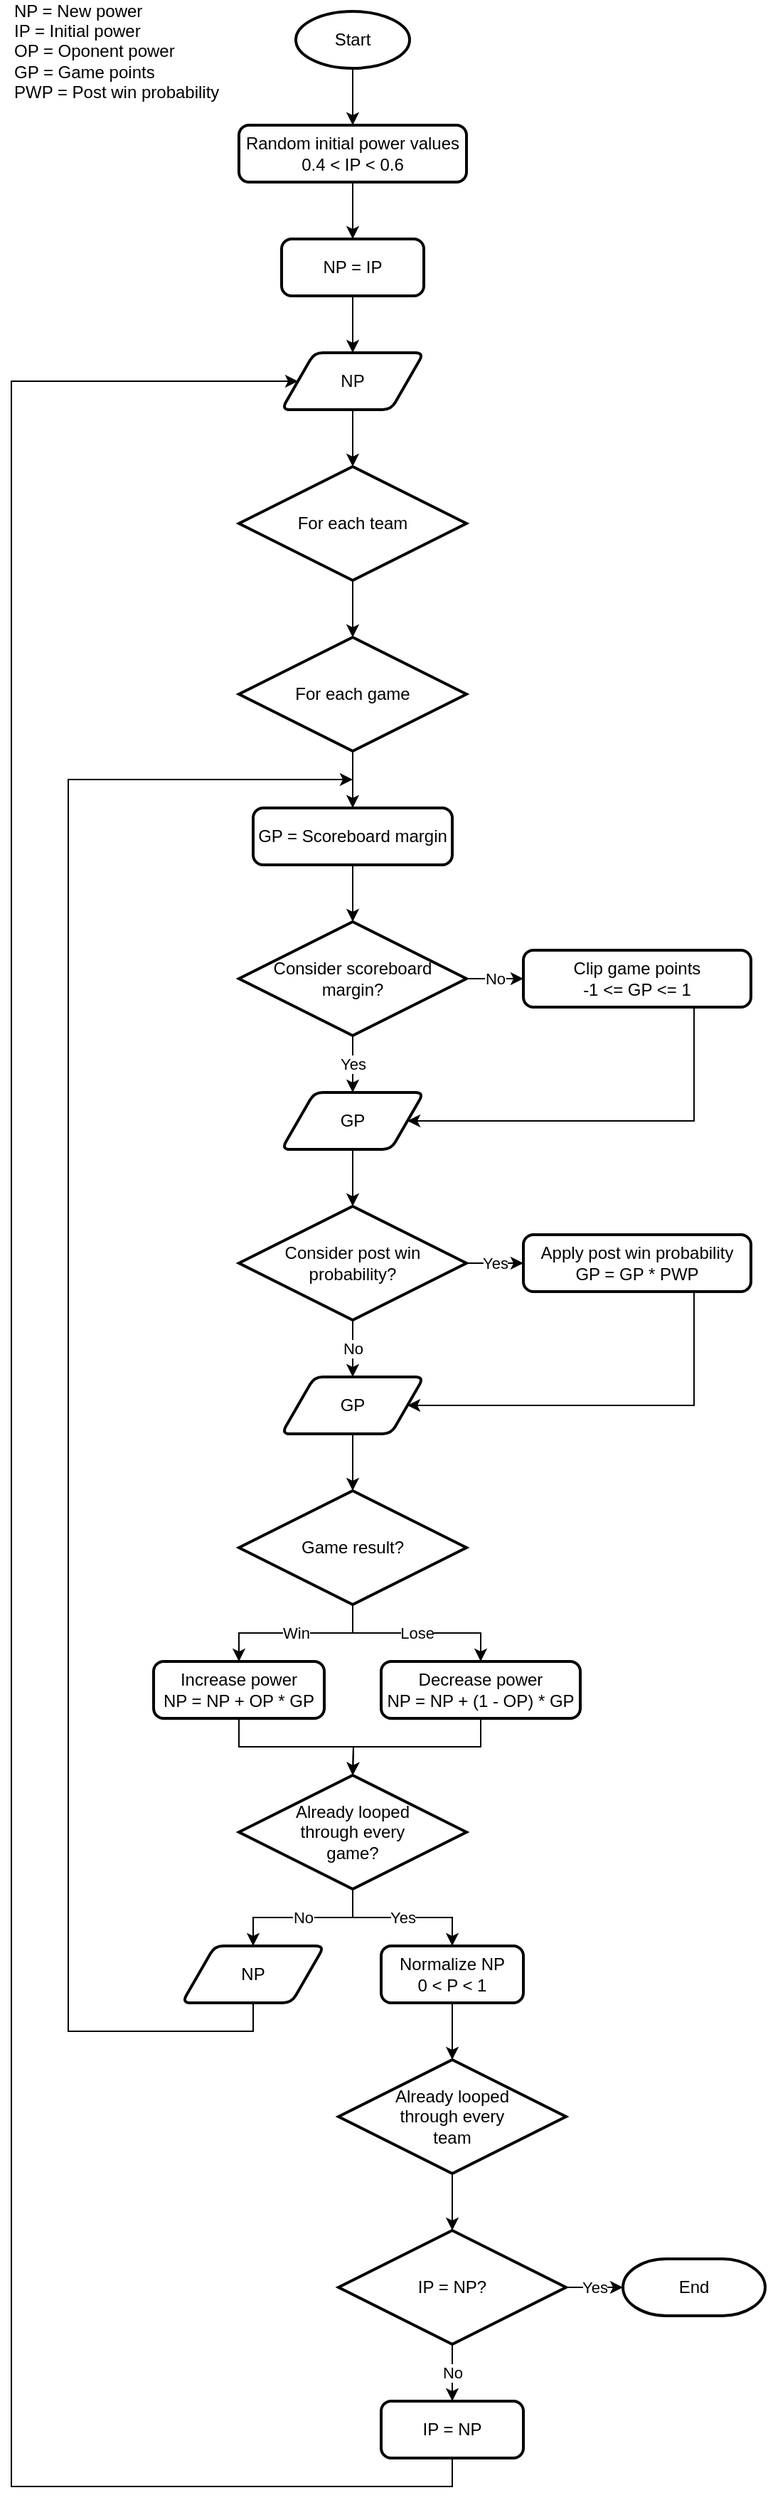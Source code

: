 <mxfile version="13.9.2" type="device"><diagram id="C5RBs43oDa-KdzZeNtuy" name="Page-1"><mxGraphModel dx="1117" dy="624" grid="1" gridSize="10" guides="1" tooltips="1" connect="1" arrows="1" fold="1" page="1" pageScale="1" pageWidth="827" pageHeight="1169" math="0" shadow="0"><root><mxCell id="WIyWlLk6GJQsqaUBKTNV-0"/><mxCell id="WIyWlLk6GJQsqaUBKTNV-1" parent="WIyWlLk6GJQsqaUBKTNV-0"/><mxCell id="-rTG61QfRSrQSl4LsJE9-62" style="edgeStyle=orthogonalEdgeStyle;rounded=0;orthogonalLoop=1;jettySize=auto;html=1;exitX=0.5;exitY=1;exitDx=0;exitDy=0;exitPerimeter=0;entryX=0.5;entryY=0;entryDx=0;entryDy=0;" edge="1" parent="WIyWlLk6GJQsqaUBKTNV-1" source="-rTG61QfRSrQSl4LsJE9-0" target="-rTG61QfRSrQSl4LsJE9-1"><mxGeometry relative="1" as="geometry"/></mxCell><mxCell id="-rTG61QfRSrQSl4LsJE9-0" value="Start" style="strokeWidth=2;html=1;shape=mxgraph.flowchart.start_1;whiteSpace=wrap;" vertex="1" parent="WIyWlLk6GJQsqaUBKTNV-1"><mxGeometry x="280" y="80" width="80" height="40" as="geometry"/></mxCell><mxCell id="-rTG61QfRSrQSl4LsJE9-83" style="edgeStyle=orthogonalEdgeStyle;rounded=0;orthogonalLoop=1;jettySize=auto;html=1;exitX=0.5;exitY=1;exitDx=0;exitDy=0;entryX=0.5;entryY=0;entryDx=0;entryDy=0;" edge="1" parent="WIyWlLk6GJQsqaUBKTNV-1" source="-rTG61QfRSrQSl4LsJE9-1" target="-rTG61QfRSrQSl4LsJE9-82"><mxGeometry relative="1" as="geometry"/></mxCell><mxCell id="-rTG61QfRSrQSl4LsJE9-1" value="Random initial power values&lt;br&gt;0.4 &amp;lt; IP &amp;lt; 0.6" style="rounded=1;whiteSpace=wrap;html=1;absoluteArcSize=1;arcSize=14;strokeWidth=2;" vertex="1" parent="WIyWlLk6GJQsqaUBKTNV-1"><mxGeometry x="240" y="160" width="160" height="40" as="geometry"/></mxCell><mxCell id="-rTG61QfRSrQSl4LsJE9-28" style="edgeStyle=orthogonalEdgeStyle;rounded=0;orthogonalLoop=1;jettySize=auto;html=1;exitX=0.5;exitY=1;exitDx=0;exitDy=0;exitPerimeter=0;entryX=0.5;entryY=0;entryDx=0;entryDy=0;" edge="1" parent="WIyWlLk6GJQsqaUBKTNV-1" source="-rTG61QfRSrQSl4LsJE9-4" target="-rTG61QfRSrQSl4LsJE9-6"><mxGeometry relative="1" as="geometry"/></mxCell><mxCell id="-rTG61QfRSrQSl4LsJE9-4" value="For each game" style="strokeWidth=2;html=1;shape=mxgraph.flowchart.decision;whiteSpace=wrap;" vertex="1" parent="WIyWlLk6GJQsqaUBKTNV-1"><mxGeometry x="240" y="520" width="160" height="80" as="geometry"/></mxCell><mxCell id="-rTG61QfRSrQSl4LsJE9-60" style="edgeStyle=orthogonalEdgeStyle;rounded=0;orthogonalLoop=1;jettySize=auto;html=1;exitX=0.5;exitY=1;exitDx=0;exitDy=0;exitPerimeter=0;entryX=0.5;entryY=0;entryDx=0;entryDy=0;entryPerimeter=0;" edge="1" parent="WIyWlLk6GJQsqaUBKTNV-1" source="-rTG61QfRSrQSl4LsJE9-5" target="-rTG61QfRSrQSl4LsJE9-4"><mxGeometry relative="1" as="geometry"/></mxCell><mxCell id="-rTG61QfRSrQSl4LsJE9-5" value="For each team" style="strokeWidth=2;html=1;shape=mxgraph.flowchart.decision;whiteSpace=wrap;" vertex="1" parent="WIyWlLk6GJQsqaUBKTNV-1"><mxGeometry x="240" y="400" width="160" height="80" as="geometry"/></mxCell><mxCell id="-rTG61QfRSrQSl4LsJE9-31" style="edgeStyle=orthogonalEdgeStyle;rounded=0;orthogonalLoop=1;jettySize=auto;html=1;exitX=0.5;exitY=1;exitDx=0;exitDy=0;entryX=0.5;entryY=0;entryDx=0;entryDy=0;entryPerimeter=0;" edge="1" parent="WIyWlLk6GJQsqaUBKTNV-1" source="-rTG61QfRSrQSl4LsJE9-6" target="-rTG61QfRSrQSl4LsJE9-17"><mxGeometry relative="1" as="geometry"/></mxCell><mxCell id="-rTG61QfRSrQSl4LsJE9-6" value="GP = Scoreboard margin" style="rounded=1;whiteSpace=wrap;html=1;absoluteArcSize=1;arcSize=14;strokeWidth=2;" vertex="1" parent="WIyWlLk6GJQsqaUBKTNV-1"><mxGeometry x="250" y="640" width="140" height="40" as="geometry"/></mxCell><mxCell id="-rTG61QfRSrQSl4LsJE9-43" style="edgeStyle=orthogonalEdgeStyle;rounded=0;orthogonalLoop=1;jettySize=auto;html=1;exitX=0.5;exitY=1;exitDx=0;exitDy=0;entryX=1;entryY=0.5;entryDx=0;entryDy=0;" edge="1" parent="WIyWlLk6GJQsqaUBKTNV-1" source="-rTG61QfRSrQSl4LsJE9-8" target="-rTG61QfRSrQSl4LsJE9-38"><mxGeometry relative="1" as="geometry"><Array as="points"><mxPoint x="560" y="860"/></Array></mxGeometry></mxCell><mxCell id="-rTG61QfRSrQSl4LsJE9-8" value="Clip game points &lt;br&gt;-1 &amp;lt;= GP &amp;lt;= 1" style="rounded=1;whiteSpace=wrap;html=1;absoluteArcSize=1;arcSize=14;strokeWidth=2;" vertex="1" parent="WIyWlLk6GJQsqaUBKTNV-1"><mxGeometry x="440" y="740" width="160" height="40" as="geometry"/></mxCell><mxCell id="-rTG61QfRSrQSl4LsJE9-47" style="edgeStyle=orthogonalEdgeStyle;rounded=0;orthogonalLoop=1;jettySize=auto;html=1;exitX=0.5;exitY=1;exitDx=0;exitDy=0;entryX=1;entryY=0.5;entryDx=0;entryDy=0;" edge="1" parent="WIyWlLk6GJQsqaUBKTNV-1" source="-rTG61QfRSrQSl4LsJE9-11" target="-rTG61QfRSrQSl4LsJE9-37"><mxGeometry relative="1" as="geometry"><Array as="points"><mxPoint x="560" y="1060"/></Array></mxGeometry></mxCell><mxCell id="-rTG61QfRSrQSl4LsJE9-11" value="Apply post win probability&lt;br&gt;GP = GP * PWP" style="rounded=1;whiteSpace=wrap;html=1;absoluteArcSize=1;arcSize=14;strokeWidth=2;" vertex="1" parent="WIyWlLk6GJQsqaUBKTNV-1"><mxGeometry x="440" y="940" width="160" height="40" as="geometry"/></mxCell><mxCell id="-rTG61QfRSrQSl4LsJE9-25" style="edgeStyle=orthogonalEdgeStyle;rounded=0;orthogonalLoop=1;jettySize=auto;html=1;exitX=0.5;exitY=1;exitDx=0;exitDy=0;entryX=0.5;entryY=0;entryDx=0;entryDy=0;" edge="1" parent="WIyWlLk6GJQsqaUBKTNV-1" source="-rTG61QfRSrQSl4LsJE9-14"><mxGeometry relative="1" as="geometry"><mxPoint x="320" y="1320" as="targetPoint"/></mxGeometry></mxCell><mxCell id="-rTG61QfRSrQSl4LsJE9-14" value="Increase power&lt;br&gt;NP = NP + OP * GP" style="rounded=1;whiteSpace=wrap;html=1;absoluteArcSize=1;arcSize=14;strokeWidth=2;" vertex="1" parent="WIyWlLk6GJQsqaUBKTNV-1"><mxGeometry x="180" y="1240" width="120" height="40" as="geometry"/></mxCell><mxCell id="-rTG61QfRSrQSl4LsJE9-26" style="edgeStyle=orthogonalEdgeStyle;rounded=0;orthogonalLoop=1;jettySize=auto;html=1;exitX=0.5;exitY=1;exitDx=0;exitDy=0;entryX=0.5;entryY=0;entryDx=0;entryDy=0;" edge="1" parent="WIyWlLk6GJQsqaUBKTNV-1" source="-rTG61QfRSrQSl4LsJE9-16"><mxGeometry relative="1" as="geometry"><mxPoint x="320" y="1320" as="targetPoint"/></mxGeometry></mxCell><mxCell id="-rTG61QfRSrQSl4LsJE9-16" value="Decrease power&lt;br&gt;NP = NP + (1 - OP) * GP" style="rounded=1;whiteSpace=wrap;html=1;absoluteArcSize=1;arcSize=14;strokeWidth=2;" vertex="1" parent="WIyWlLk6GJQsqaUBKTNV-1"><mxGeometry x="340" y="1240" width="140" height="40" as="geometry"/></mxCell><mxCell id="-rTG61QfRSrQSl4LsJE9-40" value="Yes" style="edgeStyle=orthogonalEdgeStyle;rounded=0;orthogonalLoop=1;jettySize=auto;html=1;exitX=0.5;exitY=1;exitDx=0;exitDy=0;exitPerimeter=0;entryX=0.5;entryY=0;entryDx=0;entryDy=0;" edge="1" parent="WIyWlLk6GJQsqaUBKTNV-1" source="-rTG61QfRSrQSl4LsJE9-17" target="-rTG61QfRSrQSl4LsJE9-38"><mxGeometry relative="1" as="geometry"/></mxCell><mxCell id="-rTG61QfRSrQSl4LsJE9-41" value="No" style="edgeStyle=orthogonalEdgeStyle;rounded=0;orthogonalLoop=1;jettySize=auto;html=1;exitX=1;exitY=0.5;exitDx=0;exitDy=0;exitPerimeter=0;entryX=0;entryY=0.5;entryDx=0;entryDy=0;" edge="1" parent="WIyWlLk6GJQsqaUBKTNV-1" source="-rTG61QfRSrQSl4LsJE9-17" target="-rTG61QfRSrQSl4LsJE9-8"><mxGeometry relative="1" as="geometry"/></mxCell><mxCell id="-rTG61QfRSrQSl4LsJE9-17" value="Consider scoreboard&lt;br&gt;margin?" style="strokeWidth=2;html=1;shape=mxgraph.flowchart.decision;whiteSpace=wrap;" vertex="1" parent="WIyWlLk6GJQsqaUBKTNV-1"><mxGeometry x="240" y="720" width="160" height="80" as="geometry"/></mxCell><mxCell id="-rTG61QfRSrQSl4LsJE9-45" value="No" style="edgeStyle=orthogonalEdgeStyle;rounded=0;orthogonalLoop=1;jettySize=auto;html=1;exitX=0.5;exitY=1;exitDx=0;exitDy=0;exitPerimeter=0;entryX=0.5;entryY=0;entryDx=0;entryDy=0;" edge="1" parent="WIyWlLk6GJQsqaUBKTNV-1" source="-rTG61QfRSrQSl4LsJE9-18" target="-rTG61QfRSrQSl4LsJE9-37"><mxGeometry relative="1" as="geometry"/></mxCell><mxCell id="-rTG61QfRSrQSl4LsJE9-46" value="Yes" style="edgeStyle=orthogonalEdgeStyle;rounded=0;orthogonalLoop=1;jettySize=auto;html=1;exitX=1;exitY=0.5;exitDx=0;exitDy=0;exitPerimeter=0;entryX=0;entryY=0.5;entryDx=0;entryDy=0;" edge="1" parent="WIyWlLk6GJQsqaUBKTNV-1" source="-rTG61QfRSrQSl4LsJE9-18" target="-rTG61QfRSrQSl4LsJE9-11"><mxGeometry relative="1" as="geometry"/></mxCell><mxCell id="-rTG61QfRSrQSl4LsJE9-18" value="Consider post win &lt;br&gt;probability?" style="strokeWidth=2;html=1;shape=mxgraph.flowchart.decision;whiteSpace=wrap;" vertex="1" parent="WIyWlLk6GJQsqaUBKTNV-1"><mxGeometry x="240" y="920" width="160" height="80" as="geometry"/></mxCell><mxCell id="-rTG61QfRSrQSl4LsJE9-35" value="Win" style="edgeStyle=orthogonalEdgeStyle;rounded=0;orthogonalLoop=1;jettySize=auto;html=1;exitX=0.5;exitY=1;exitDx=0;exitDy=0;exitPerimeter=0;entryX=0.5;entryY=0;entryDx=0;entryDy=0;" edge="1" parent="WIyWlLk6GJQsqaUBKTNV-1" source="-rTG61QfRSrQSl4LsJE9-34" target="-rTG61QfRSrQSl4LsJE9-14"><mxGeometry relative="1" as="geometry"/></mxCell><mxCell id="-rTG61QfRSrQSl4LsJE9-36" value="Lose" style="edgeStyle=orthogonalEdgeStyle;rounded=0;orthogonalLoop=1;jettySize=auto;html=1;exitX=0.5;exitY=1;exitDx=0;exitDy=0;exitPerimeter=0;entryX=0.5;entryY=0;entryDx=0;entryDy=0;" edge="1" parent="WIyWlLk6GJQsqaUBKTNV-1" source="-rTG61QfRSrQSl4LsJE9-34" target="-rTG61QfRSrQSl4LsJE9-16"><mxGeometry relative="1" as="geometry"/></mxCell><mxCell id="-rTG61QfRSrQSl4LsJE9-34" value="Game result?" style="strokeWidth=2;html=1;shape=mxgraph.flowchart.decision;whiteSpace=wrap;" vertex="1" parent="WIyWlLk6GJQsqaUBKTNV-1"><mxGeometry x="240" y="1120" width="160" height="80" as="geometry"/></mxCell><mxCell id="-rTG61QfRSrQSl4LsJE9-49" style="edgeStyle=orthogonalEdgeStyle;rounded=0;orthogonalLoop=1;jettySize=auto;html=1;exitX=0.5;exitY=1;exitDx=0;exitDy=0;entryX=0.5;entryY=0;entryDx=0;entryDy=0;entryPerimeter=0;" edge="1" parent="WIyWlLk6GJQsqaUBKTNV-1" source="-rTG61QfRSrQSl4LsJE9-37" target="-rTG61QfRSrQSl4LsJE9-34"><mxGeometry relative="1" as="geometry"/></mxCell><mxCell id="-rTG61QfRSrQSl4LsJE9-37" value="GP" style="shape=parallelogram;html=1;strokeWidth=2;perimeter=parallelogramPerimeter;whiteSpace=wrap;rounded=1;arcSize=12;size=0.23;" vertex="1" parent="WIyWlLk6GJQsqaUBKTNV-1"><mxGeometry x="270" y="1040" width="100" height="40" as="geometry"/></mxCell><mxCell id="-rTG61QfRSrQSl4LsJE9-44" style="edgeStyle=orthogonalEdgeStyle;rounded=0;orthogonalLoop=1;jettySize=auto;html=1;exitX=0.5;exitY=1;exitDx=0;exitDy=0;entryX=0.5;entryY=0;entryDx=0;entryDy=0;entryPerimeter=0;" edge="1" parent="WIyWlLk6GJQsqaUBKTNV-1" source="-rTG61QfRSrQSl4LsJE9-38" target="-rTG61QfRSrQSl4LsJE9-18"><mxGeometry relative="1" as="geometry"/></mxCell><mxCell id="-rTG61QfRSrQSl4LsJE9-38" value="GP" style="shape=parallelogram;html=1;strokeWidth=2;perimeter=parallelogramPerimeter;whiteSpace=wrap;rounded=1;arcSize=12;size=0.23;" vertex="1" parent="WIyWlLk6GJQsqaUBKTNV-1"><mxGeometry x="270" y="840" width="100" height="40" as="geometry"/></mxCell><mxCell id="-rTG61QfRSrQSl4LsJE9-57" value="No" style="edgeStyle=orthogonalEdgeStyle;rounded=0;orthogonalLoop=1;jettySize=auto;html=1;exitX=0.5;exitY=1;exitDx=0;exitDy=0;exitPerimeter=0;entryX=0.5;entryY=0;entryDx=0;entryDy=0;" edge="1" parent="WIyWlLk6GJQsqaUBKTNV-1" source="-rTG61QfRSrQSl4LsJE9-50" target="-rTG61QfRSrQSl4LsJE9-55"><mxGeometry relative="1" as="geometry"/></mxCell><mxCell id="-rTG61QfRSrQSl4LsJE9-64" value="Yes" style="edgeStyle=orthogonalEdgeStyle;rounded=0;orthogonalLoop=1;jettySize=auto;html=1;exitX=0.5;exitY=1;exitDx=0;exitDy=0;exitPerimeter=0;entryX=0.5;entryY=0;entryDx=0;entryDy=0;" edge="1" parent="WIyWlLk6GJQsqaUBKTNV-1" source="-rTG61QfRSrQSl4LsJE9-50" target="-rTG61QfRSrQSl4LsJE9-52"><mxGeometry relative="1" as="geometry"/></mxCell><mxCell id="-rTG61QfRSrQSl4LsJE9-50" value="Already looped&lt;br&gt;through every&lt;br&gt;game?" style="strokeWidth=2;html=1;shape=mxgraph.flowchart.decision;whiteSpace=wrap;" vertex="1" parent="WIyWlLk6GJQsqaUBKTNV-1"><mxGeometry x="240" y="1320" width="160" height="80" as="geometry"/></mxCell><mxCell id="-rTG61QfRSrQSl4LsJE9-51" style="edgeStyle=orthogonalEdgeStyle;rounded=0;orthogonalLoop=1;jettySize=auto;html=1;exitX=0.5;exitY=1;exitDx=0;exitDy=0;exitPerimeter=0;" edge="1" parent="WIyWlLk6GJQsqaUBKTNV-1" source="-rTG61QfRSrQSl4LsJE9-50" target="-rTG61QfRSrQSl4LsJE9-50"><mxGeometry relative="1" as="geometry"/></mxCell><mxCell id="-rTG61QfRSrQSl4LsJE9-65" style="edgeStyle=orthogonalEdgeStyle;rounded=0;orthogonalLoop=1;jettySize=auto;html=1;exitX=0.5;exitY=1;exitDx=0;exitDy=0;entryX=0.5;entryY=0;entryDx=0;entryDy=0;entryPerimeter=0;" edge="1" parent="WIyWlLk6GJQsqaUBKTNV-1" source="-rTG61QfRSrQSl4LsJE9-52" target="-rTG61QfRSrQSl4LsJE9-63"><mxGeometry relative="1" as="geometry"/></mxCell><mxCell id="-rTG61QfRSrQSl4LsJE9-52" value="Normalize NP&lt;br&gt;0 &amp;lt; P &amp;lt; 1" style="rounded=1;whiteSpace=wrap;html=1;absoluteArcSize=1;arcSize=14;strokeWidth=2;" vertex="1" parent="WIyWlLk6GJQsqaUBKTNV-1"><mxGeometry x="340" y="1440" width="100" height="40" as="geometry"/></mxCell><mxCell id="-rTG61QfRSrQSl4LsJE9-59" style="edgeStyle=orthogonalEdgeStyle;rounded=0;orthogonalLoop=1;jettySize=auto;html=1;exitX=0.5;exitY=1;exitDx=0;exitDy=0;" edge="1" parent="WIyWlLk6GJQsqaUBKTNV-1" source="-rTG61QfRSrQSl4LsJE9-55"><mxGeometry relative="1" as="geometry"><mxPoint x="320" y="620" as="targetPoint"/><Array as="points"><mxPoint x="250" y="1500"/><mxPoint x="120" y="1500"/><mxPoint x="120" y="620"/></Array></mxGeometry></mxCell><mxCell id="-rTG61QfRSrQSl4LsJE9-55" value="NP" style="shape=parallelogram;html=1;strokeWidth=2;perimeter=parallelogramPerimeter;whiteSpace=wrap;rounded=1;arcSize=12;size=0.23;" vertex="1" parent="WIyWlLk6GJQsqaUBKTNV-1"><mxGeometry x="200" y="1440" width="100" height="40" as="geometry"/></mxCell><mxCell id="-rTG61QfRSrQSl4LsJE9-68" style="edgeStyle=orthogonalEdgeStyle;rounded=0;orthogonalLoop=1;jettySize=auto;html=1;exitX=0.5;exitY=1;exitDx=0;exitDy=0;exitPerimeter=0;entryX=0.5;entryY=0;entryDx=0;entryDy=0;" edge="1" parent="WIyWlLk6GJQsqaUBKTNV-1" source="-rTG61QfRSrQSl4LsJE9-63"><mxGeometry relative="1" as="geometry"><mxPoint x="390" y="1640" as="targetPoint"/></mxGeometry></mxCell><mxCell id="-rTG61QfRSrQSl4LsJE9-63" value="Already looped&lt;br&gt;through every&lt;br&gt;team" style="strokeWidth=2;html=1;shape=mxgraph.flowchart.decision;whiteSpace=wrap;" vertex="1" parent="WIyWlLk6GJQsqaUBKTNV-1"><mxGeometry x="310" y="1520" width="160" height="80" as="geometry"/></mxCell><mxCell id="-rTG61QfRSrQSl4LsJE9-73" value="No" style="edgeStyle=orthogonalEdgeStyle;rounded=0;orthogonalLoop=1;jettySize=auto;html=1;exitX=0.5;exitY=1;exitDx=0;exitDy=0;exitPerimeter=0;entryX=0.5;entryY=0;entryDx=0;entryDy=0;" edge="1" parent="WIyWlLk6GJQsqaUBKTNV-1" source="-rTG61QfRSrQSl4LsJE9-69" target="-rTG61QfRSrQSl4LsJE9-72"><mxGeometry relative="1" as="geometry"/></mxCell><mxCell id="-rTG61QfRSrQSl4LsJE9-75" value="Yes" style="edgeStyle=orthogonalEdgeStyle;rounded=0;orthogonalLoop=1;jettySize=auto;html=1;exitX=1;exitY=0.5;exitDx=0;exitDy=0;exitPerimeter=0;entryX=0;entryY=0.5;entryDx=0;entryDy=0;entryPerimeter=0;" edge="1" parent="WIyWlLk6GJQsqaUBKTNV-1" source="-rTG61QfRSrQSl4LsJE9-69" target="-rTG61QfRSrQSl4LsJE9-70"><mxGeometry relative="1" as="geometry"/></mxCell><mxCell id="-rTG61QfRSrQSl4LsJE9-69" value="IP = NP?" style="strokeWidth=2;html=1;shape=mxgraph.flowchart.decision;whiteSpace=wrap;" vertex="1" parent="WIyWlLk6GJQsqaUBKTNV-1"><mxGeometry x="310" y="1640" width="160" height="80" as="geometry"/></mxCell><mxCell id="-rTG61QfRSrQSl4LsJE9-70" value="End" style="strokeWidth=2;html=1;shape=mxgraph.flowchart.terminator;whiteSpace=wrap;" vertex="1" parent="WIyWlLk6GJQsqaUBKTNV-1"><mxGeometry x="510" y="1660" width="100" height="40" as="geometry"/></mxCell><mxCell id="-rTG61QfRSrQSl4LsJE9-74" style="edgeStyle=orthogonalEdgeStyle;rounded=0;orthogonalLoop=1;jettySize=auto;html=1;exitX=0.5;exitY=1;exitDx=0;exitDy=0;entryX=0;entryY=0.5;entryDx=0;entryDy=0;" edge="1" parent="WIyWlLk6GJQsqaUBKTNV-1" source="-rTG61QfRSrQSl4LsJE9-72" target="-rTG61QfRSrQSl4LsJE9-78"><mxGeometry relative="1" as="geometry"><mxPoint x="320" y="380" as="targetPoint"/><Array as="points"><mxPoint x="390" y="1820"/><mxPoint x="80" y="1820"/><mxPoint x="80" y="340"/></Array></mxGeometry></mxCell><mxCell id="-rTG61QfRSrQSl4LsJE9-72" value="IP = NP" style="rounded=1;whiteSpace=wrap;html=1;absoluteArcSize=1;arcSize=14;strokeWidth=2;" vertex="1" parent="WIyWlLk6GJQsqaUBKTNV-1"><mxGeometry x="340" y="1760" width="100" height="40" as="geometry"/></mxCell><mxCell id="-rTG61QfRSrQSl4LsJE9-76" value="NP = New power&lt;br&gt;IP = Initial power&lt;br&gt;OP = Oponent power&lt;br&gt;GP = Game points&lt;br&gt;&lt;div&gt;&lt;span&gt;PWP = Post win probability&lt;/span&gt;&lt;/div&gt;" style="text;html=1;strokeColor=none;fillColor=none;align=left;verticalAlign=middle;whiteSpace=wrap;rounded=0;" vertex="1" parent="WIyWlLk6GJQsqaUBKTNV-1"><mxGeometry x="80" y="80" width="170" height="56" as="geometry"/></mxCell><mxCell id="-rTG61QfRSrQSl4LsJE9-80" style="edgeStyle=orthogonalEdgeStyle;rounded=0;orthogonalLoop=1;jettySize=auto;html=1;exitX=0.5;exitY=1;exitDx=0;exitDy=0;entryX=0.5;entryY=0;entryDx=0;entryDy=0;entryPerimeter=0;" edge="1" parent="WIyWlLk6GJQsqaUBKTNV-1" source="-rTG61QfRSrQSl4LsJE9-78" target="-rTG61QfRSrQSl4LsJE9-5"><mxGeometry relative="1" as="geometry"/></mxCell><mxCell id="-rTG61QfRSrQSl4LsJE9-78" value="NP" style="shape=parallelogram;html=1;strokeWidth=2;perimeter=parallelogramPerimeter;whiteSpace=wrap;rounded=1;arcSize=12;size=0.23;" vertex="1" parent="WIyWlLk6GJQsqaUBKTNV-1"><mxGeometry x="270" y="320" width="100" height="40" as="geometry"/></mxCell><mxCell id="-rTG61QfRSrQSl4LsJE9-84" style="edgeStyle=orthogonalEdgeStyle;rounded=0;orthogonalLoop=1;jettySize=auto;html=1;exitX=0.5;exitY=1;exitDx=0;exitDy=0;entryX=0.5;entryY=0;entryDx=0;entryDy=0;" edge="1" parent="WIyWlLk6GJQsqaUBKTNV-1" source="-rTG61QfRSrQSl4LsJE9-82" target="-rTG61QfRSrQSl4LsJE9-78"><mxGeometry relative="1" as="geometry"/></mxCell><mxCell id="-rTG61QfRSrQSl4LsJE9-82" value="NP = IP" style="rounded=1;whiteSpace=wrap;html=1;absoluteArcSize=1;arcSize=14;strokeWidth=2;" vertex="1" parent="WIyWlLk6GJQsqaUBKTNV-1"><mxGeometry x="270" y="240" width="100" height="40" as="geometry"/></mxCell><mxCell id="-rTG61QfRSrQSl4LsJE9-85" style="edgeStyle=orthogonalEdgeStyle;rounded=0;orthogonalLoop=1;jettySize=auto;html=1;exitX=0.5;exitY=1;exitDx=0;exitDy=0;" edge="1" parent="WIyWlLk6GJQsqaUBKTNV-1" source="-rTG61QfRSrQSl4LsJE9-82" target="-rTG61QfRSrQSl4LsJE9-82"><mxGeometry relative="1" as="geometry"/></mxCell></root></mxGraphModel></diagram></mxfile>